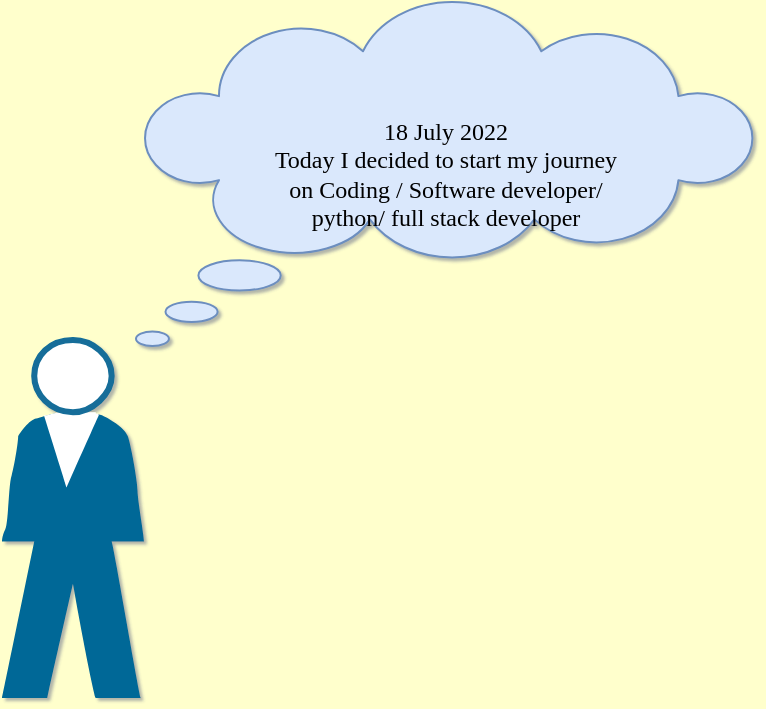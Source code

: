 <mxfile version="20.2.6" type="github">
  <diagram id="iZwKybQXEUs16lGEYncc" name="Page-1">
    <mxGraphModel dx="1422" dy="705" grid="0" gridSize="10" guides="1" tooltips="1" connect="1" arrows="1" fold="1" page="1" pageScale="1" pageWidth="10000" pageHeight="10000" background="#FFFFCC" math="0" shadow="1">
      <root>
        <mxCell id="0" />
        <mxCell id="1" parent="0" />
        <mxCell id="U3j227cxNQBB8zgr8VcF-24" value="" style="shape=mxgraph.cisco.people.standing_man;html=1;pointerEvents=1;dashed=0;fillColor=#036897;strokeColor=#ffffff;strokeWidth=2;verticalLabelPosition=bottom;verticalAlign=top;align=center;outlineConnect=0;" parent="1" vertex="1">
          <mxGeometry x="4119" y="5824" width="71" height="179" as="geometry" />
        </mxCell>
        <mxCell id="U3j227cxNQBB8zgr8VcF-25" value="&lt;font face=&quot;Lucida Console&quot;&gt;18 July 2022&lt;br&gt;Today I decided to start my journey&lt;br&gt;on Coding / Software developer/&lt;br&gt;python/ full stack developer&lt;/font&gt;" style="whiteSpace=wrap;html=1;shape=mxgraph.basic.cloud_callout;fillColor=#dae8fc;strokeColor=#6c8ebf;" parent="1" vertex="1">
          <mxGeometry x="4186" y="5655" width="310" height="172" as="geometry" />
        </mxCell>
      </root>
    </mxGraphModel>
  </diagram>
</mxfile>
